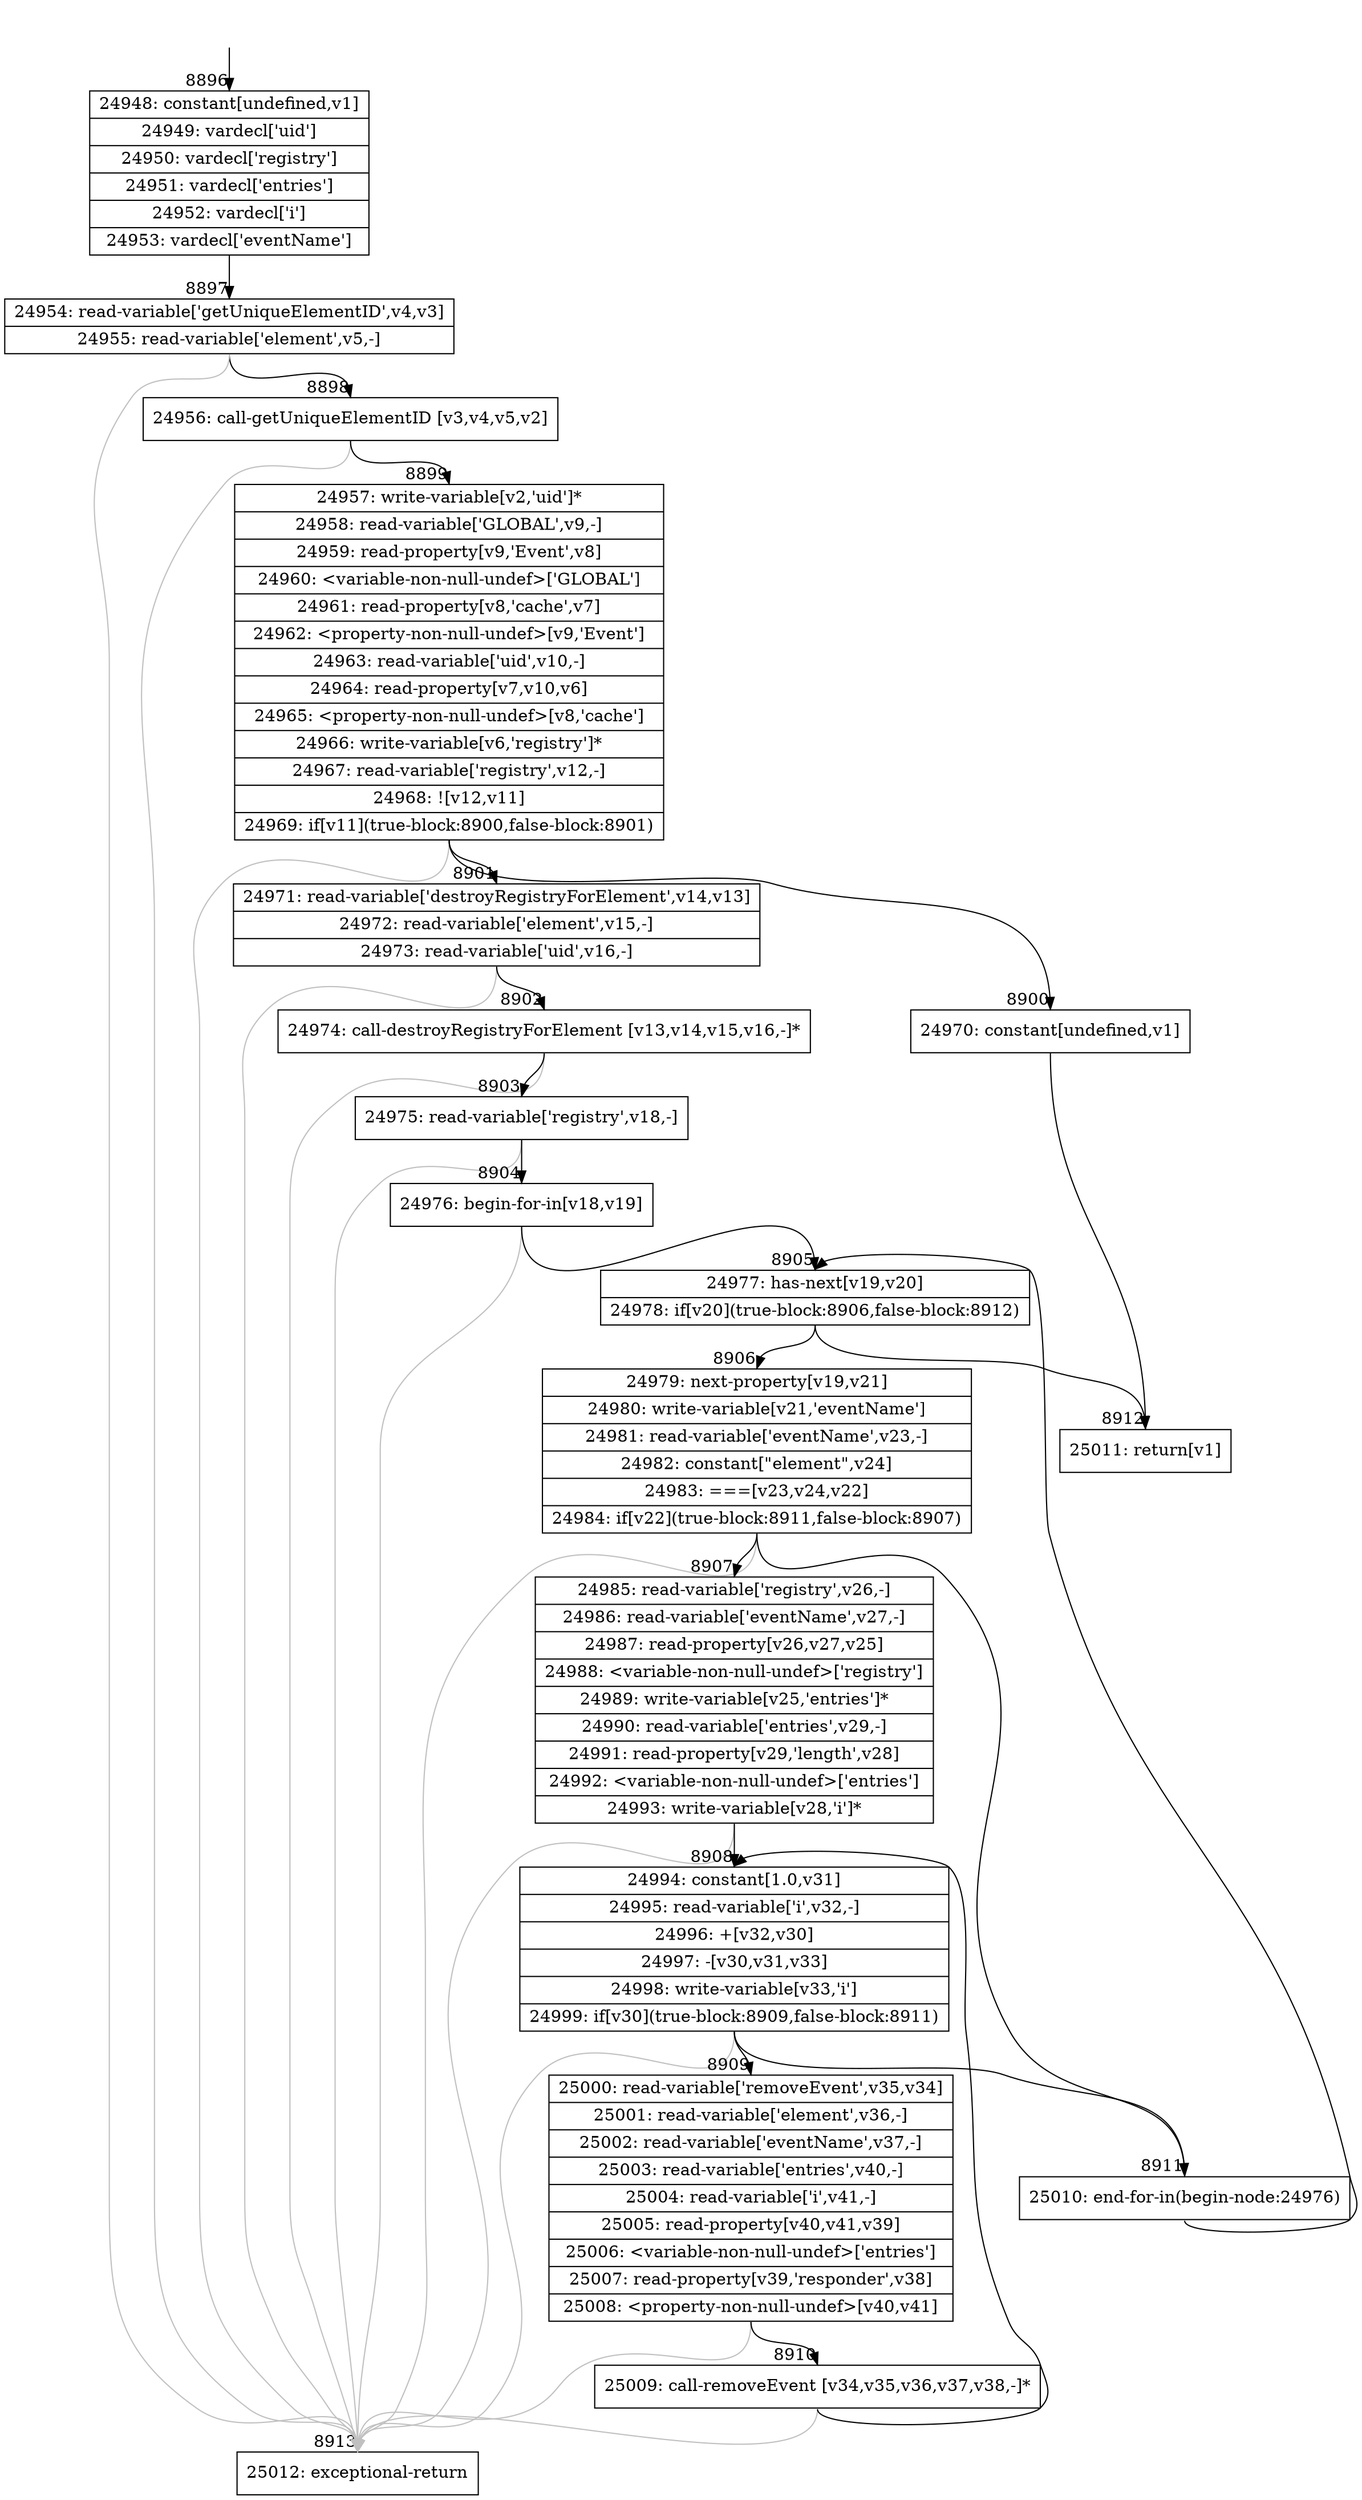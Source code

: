 digraph {
rankdir="TD"
BB_entry675[shape=none,label=""];
BB_entry675 -> BB8896 [tailport=s, headport=n, headlabel="    8896"]
BB8896 [shape=record label="{24948: constant[undefined,v1]|24949: vardecl['uid']|24950: vardecl['registry']|24951: vardecl['entries']|24952: vardecl['i']|24953: vardecl['eventName']}" ] 
BB8896 -> BB8897 [tailport=s, headport=n, headlabel="      8897"]
BB8897 [shape=record label="{24954: read-variable['getUniqueElementID',v4,v3]|24955: read-variable['element',v5,-]}" ] 
BB8897 -> BB8898 [tailport=s, headport=n, headlabel="      8898"]
BB8897 -> BB8913 [tailport=s, headport=n, color=gray, headlabel="      8913"]
BB8898 [shape=record label="{24956: call-getUniqueElementID [v3,v4,v5,v2]}" ] 
BB8898 -> BB8899 [tailport=s, headport=n, headlabel="      8899"]
BB8898 -> BB8913 [tailport=s, headport=n, color=gray]
BB8899 [shape=record label="{24957: write-variable[v2,'uid']*|24958: read-variable['GLOBAL',v9,-]|24959: read-property[v9,'Event',v8]|24960: \<variable-non-null-undef\>['GLOBAL']|24961: read-property[v8,'cache',v7]|24962: \<property-non-null-undef\>[v9,'Event']|24963: read-variable['uid',v10,-]|24964: read-property[v7,v10,v6]|24965: \<property-non-null-undef\>[v8,'cache']|24966: write-variable[v6,'registry']*|24967: read-variable['registry',v12,-]|24968: ![v12,v11]|24969: if[v11](true-block:8900,false-block:8901)}" ] 
BB8899 -> BB8900 [tailport=s, headport=n, headlabel="      8900"]
BB8899 -> BB8901 [tailport=s, headport=n, headlabel="      8901"]
BB8899 -> BB8913 [tailport=s, headport=n, color=gray]
BB8900 [shape=record label="{24970: constant[undefined,v1]}" ] 
BB8900 -> BB8912 [tailport=s, headport=n, headlabel="      8912"]
BB8901 [shape=record label="{24971: read-variable['destroyRegistryForElement',v14,v13]|24972: read-variable['element',v15,-]|24973: read-variable['uid',v16,-]}" ] 
BB8901 -> BB8902 [tailport=s, headport=n, headlabel="      8902"]
BB8901 -> BB8913 [tailport=s, headport=n, color=gray]
BB8902 [shape=record label="{24974: call-destroyRegistryForElement [v13,v14,v15,v16,-]*}" ] 
BB8902 -> BB8903 [tailport=s, headport=n, headlabel="      8903"]
BB8902 -> BB8913 [tailport=s, headport=n, color=gray]
BB8903 [shape=record label="{24975: read-variable['registry',v18,-]}" ] 
BB8903 -> BB8904 [tailport=s, headport=n, headlabel="      8904"]
BB8903 -> BB8913 [tailport=s, headport=n, color=gray]
BB8904 [shape=record label="{24976: begin-for-in[v18,v19]}" ] 
BB8904 -> BB8905 [tailport=s, headport=n, headlabel="      8905"]
BB8904 -> BB8913 [tailport=s, headport=n, color=gray]
BB8905 [shape=record label="{24977: has-next[v19,v20]|24978: if[v20](true-block:8906,false-block:8912)}" ] 
BB8905 -> BB8906 [tailport=s, headport=n, headlabel="      8906"]
BB8905 -> BB8912 [tailport=s, headport=n]
BB8906 [shape=record label="{24979: next-property[v19,v21]|24980: write-variable[v21,'eventName']|24981: read-variable['eventName',v23,-]|24982: constant[\"element\",v24]|24983: ===[v23,v24,v22]|24984: if[v22](true-block:8911,false-block:8907)}" ] 
BB8906 -> BB8911 [tailport=s, headport=n, headlabel="      8911"]
BB8906 -> BB8907 [tailport=s, headport=n, headlabel="      8907"]
BB8906 -> BB8913 [tailport=s, headport=n, color=gray]
BB8907 [shape=record label="{24985: read-variable['registry',v26,-]|24986: read-variable['eventName',v27,-]|24987: read-property[v26,v27,v25]|24988: \<variable-non-null-undef\>['registry']|24989: write-variable[v25,'entries']*|24990: read-variable['entries',v29,-]|24991: read-property[v29,'length',v28]|24992: \<variable-non-null-undef\>['entries']|24993: write-variable[v28,'i']*}" ] 
BB8907 -> BB8908 [tailport=s, headport=n, headlabel="      8908"]
BB8907 -> BB8913 [tailport=s, headport=n, color=gray]
BB8908 [shape=record label="{24994: constant[1.0,v31]|24995: read-variable['i',v32,-]|24996: +[v32,v30]|24997: -[v30,v31,v33]|24998: write-variable[v33,'i']|24999: if[v30](true-block:8909,false-block:8911)}" ] 
BB8908 -> BB8909 [tailport=s, headport=n, headlabel="      8909"]
BB8908 -> BB8911 [tailport=s, headport=n]
BB8908 -> BB8913 [tailport=s, headport=n, color=gray]
BB8909 [shape=record label="{25000: read-variable['removeEvent',v35,v34]|25001: read-variable['element',v36,-]|25002: read-variable['eventName',v37,-]|25003: read-variable['entries',v40,-]|25004: read-variable['i',v41,-]|25005: read-property[v40,v41,v39]|25006: \<variable-non-null-undef\>['entries']|25007: read-property[v39,'responder',v38]|25008: \<property-non-null-undef\>[v40,v41]}" ] 
BB8909 -> BB8910 [tailport=s, headport=n, headlabel="      8910"]
BB8909 -> BB8913 [tailport=s, headport=n, color=gray]
BB8910 [shape=record label="{25009: call-removeEvent [v34,v35,v36,v37,v38,-]*}" ] 
BB8910 -> BB8908 [tailport=s, headport=n]
BB8910 -> BB8913 [tailport=s, headport=n, color=gray]
BB8911 [shape=record label="{25010: end-for-in(begin-node:24976)}" ] 
BB8911 -> BB8905 [tailport=s, headport=n]
BB8912 [shape=record label="{25011: return[v1]}" ] 
BB8913 [shape=record label="{25012: exceptional-return}" ] 
//#$~ 7018
}
